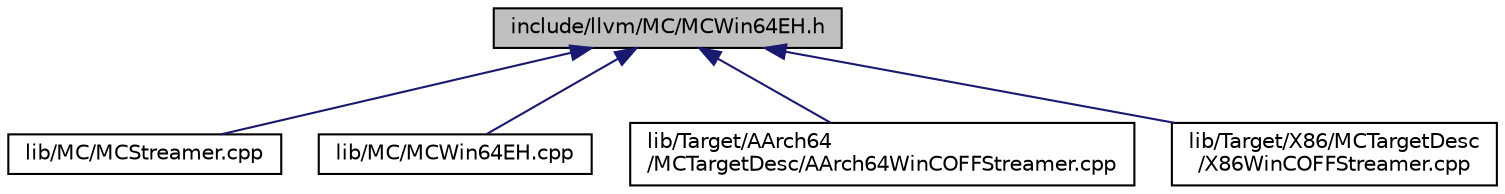 digraph "include/llvm/MC/MCWin64EH.h"
{
 // LATEX_PDF_SIZE
  bgcolor="transparent";
  edge [fontname="Helvetica",fontsize="10",labelfontname="Helvetica",labelfontsize="10"];
  node [fontname="Helvetica",fontsize="10",shape="box"];
  Node1 [label="include/llvm/MC/MCWin64EH.h",height=0.2,width=0.4,color="black", fillcolor="grey75", style="filled", fontcolor="black",tooltip=" "];
  Node1 -> Node2 [dir="back",color="midnightblue",fontsize="10",style="solid",fontname="Helvetica"];
  Node2 [label="lib/MC/MCStreamer.cpp",height=0.2,width=0.4,color="black",URL="$MCStreamer_8cpp.html",tooltip=" "];
  Node1 -> Node3 [dir="back",color="midnightblue",fontsize="10",style="solid",fontname="Helvetica"];
  Node3 [label="lib/MC/MCWin64EH.cpp",height=0.2,width=0.4,color="black",URL="$MCWin64EH_8cpp.html",tooltip=" "];
  Node1 -> Node4 [dir="back",color="midnightblue",fontsize="10",style="solid",fontname="Helvetica"];
  Node4 [label="lib/Target/AArch64\l/MCTargetDesc/AArch64WinCOFFStreamer.cpp",height=0.2,width=0.4,color="black",URL="$AArch64WinCOFFStreamer_8cpp.html",tooltip=" "];
  Node1 -> Node5 [dir="back",color="midnightblue",fontsize="10",style="solid",fontname="Helvetica"];
  Node5 [label="lib/Target/X86/MCTargetDesc\l/X86WinCOFFStreamer.cpp",height=0.2,width=0.4,color="black",URL="$X86WinCOFFStreamer_8cpp.html",tooltip=" "];
}
